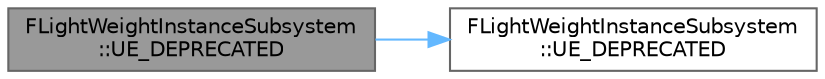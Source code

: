digraph "FLightWeightInstanceSubsystem::UE_DEPRECATED"
{
 // INTERACTIVE_SVG=YES
 // LATEX_PDF_SIZE
  bgcolor="transparent";
  edge [fontname=Helvetica,fontsize=10,labelfontname=Helvetica,labelfontsize=10];
  node [fontname=Helvetica,fontsize=10,shape=box,height=0.2,width=0.4];
  rankdir="LR";
  Node1 [id="Node000001",label="FLightWeightInstanceSubsystem\l::UE_DEPRECATED",height=0.2,width=0.4,color="gray40", fillcolor="grey60", style="filled", fontcolor="black",tooltip=" "];
  Node1 -> Node2 [id="edge1_Node000001_Node000002",color="steelblue1",style="solid",tooltip=" "];
  Node2 [id="Node000002",label="FLightWeightInstanceSubsystem\l::UE_DEPRECATED",height=0.2,width=0.4,color="grey40", fillcolor="white", style="filled",URL="$dd/d1d/structFLightWeightInstanceSubsystem.html#aa4e97069fb583ae1f3ddf4b10a5eb7ab",tooltip=" "];
}
